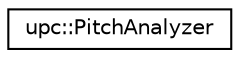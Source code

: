 digraph "Graphical Class Hierarchy"
{
  edge [fontname="Helvetica",fontsize="10",labelfontname="Helvetica",labelfontsize="10"];
  node [fontname="Helvetica",fontsize="10",shape=record];
  rankdir="LR";
  Node0 [label="upc::PitchAnalyzer",height=0.2,width=0.4,color="black", fillcolor="white", style="filled",URL="$classupc_1_1PitchAnalyzer.html"];
}
